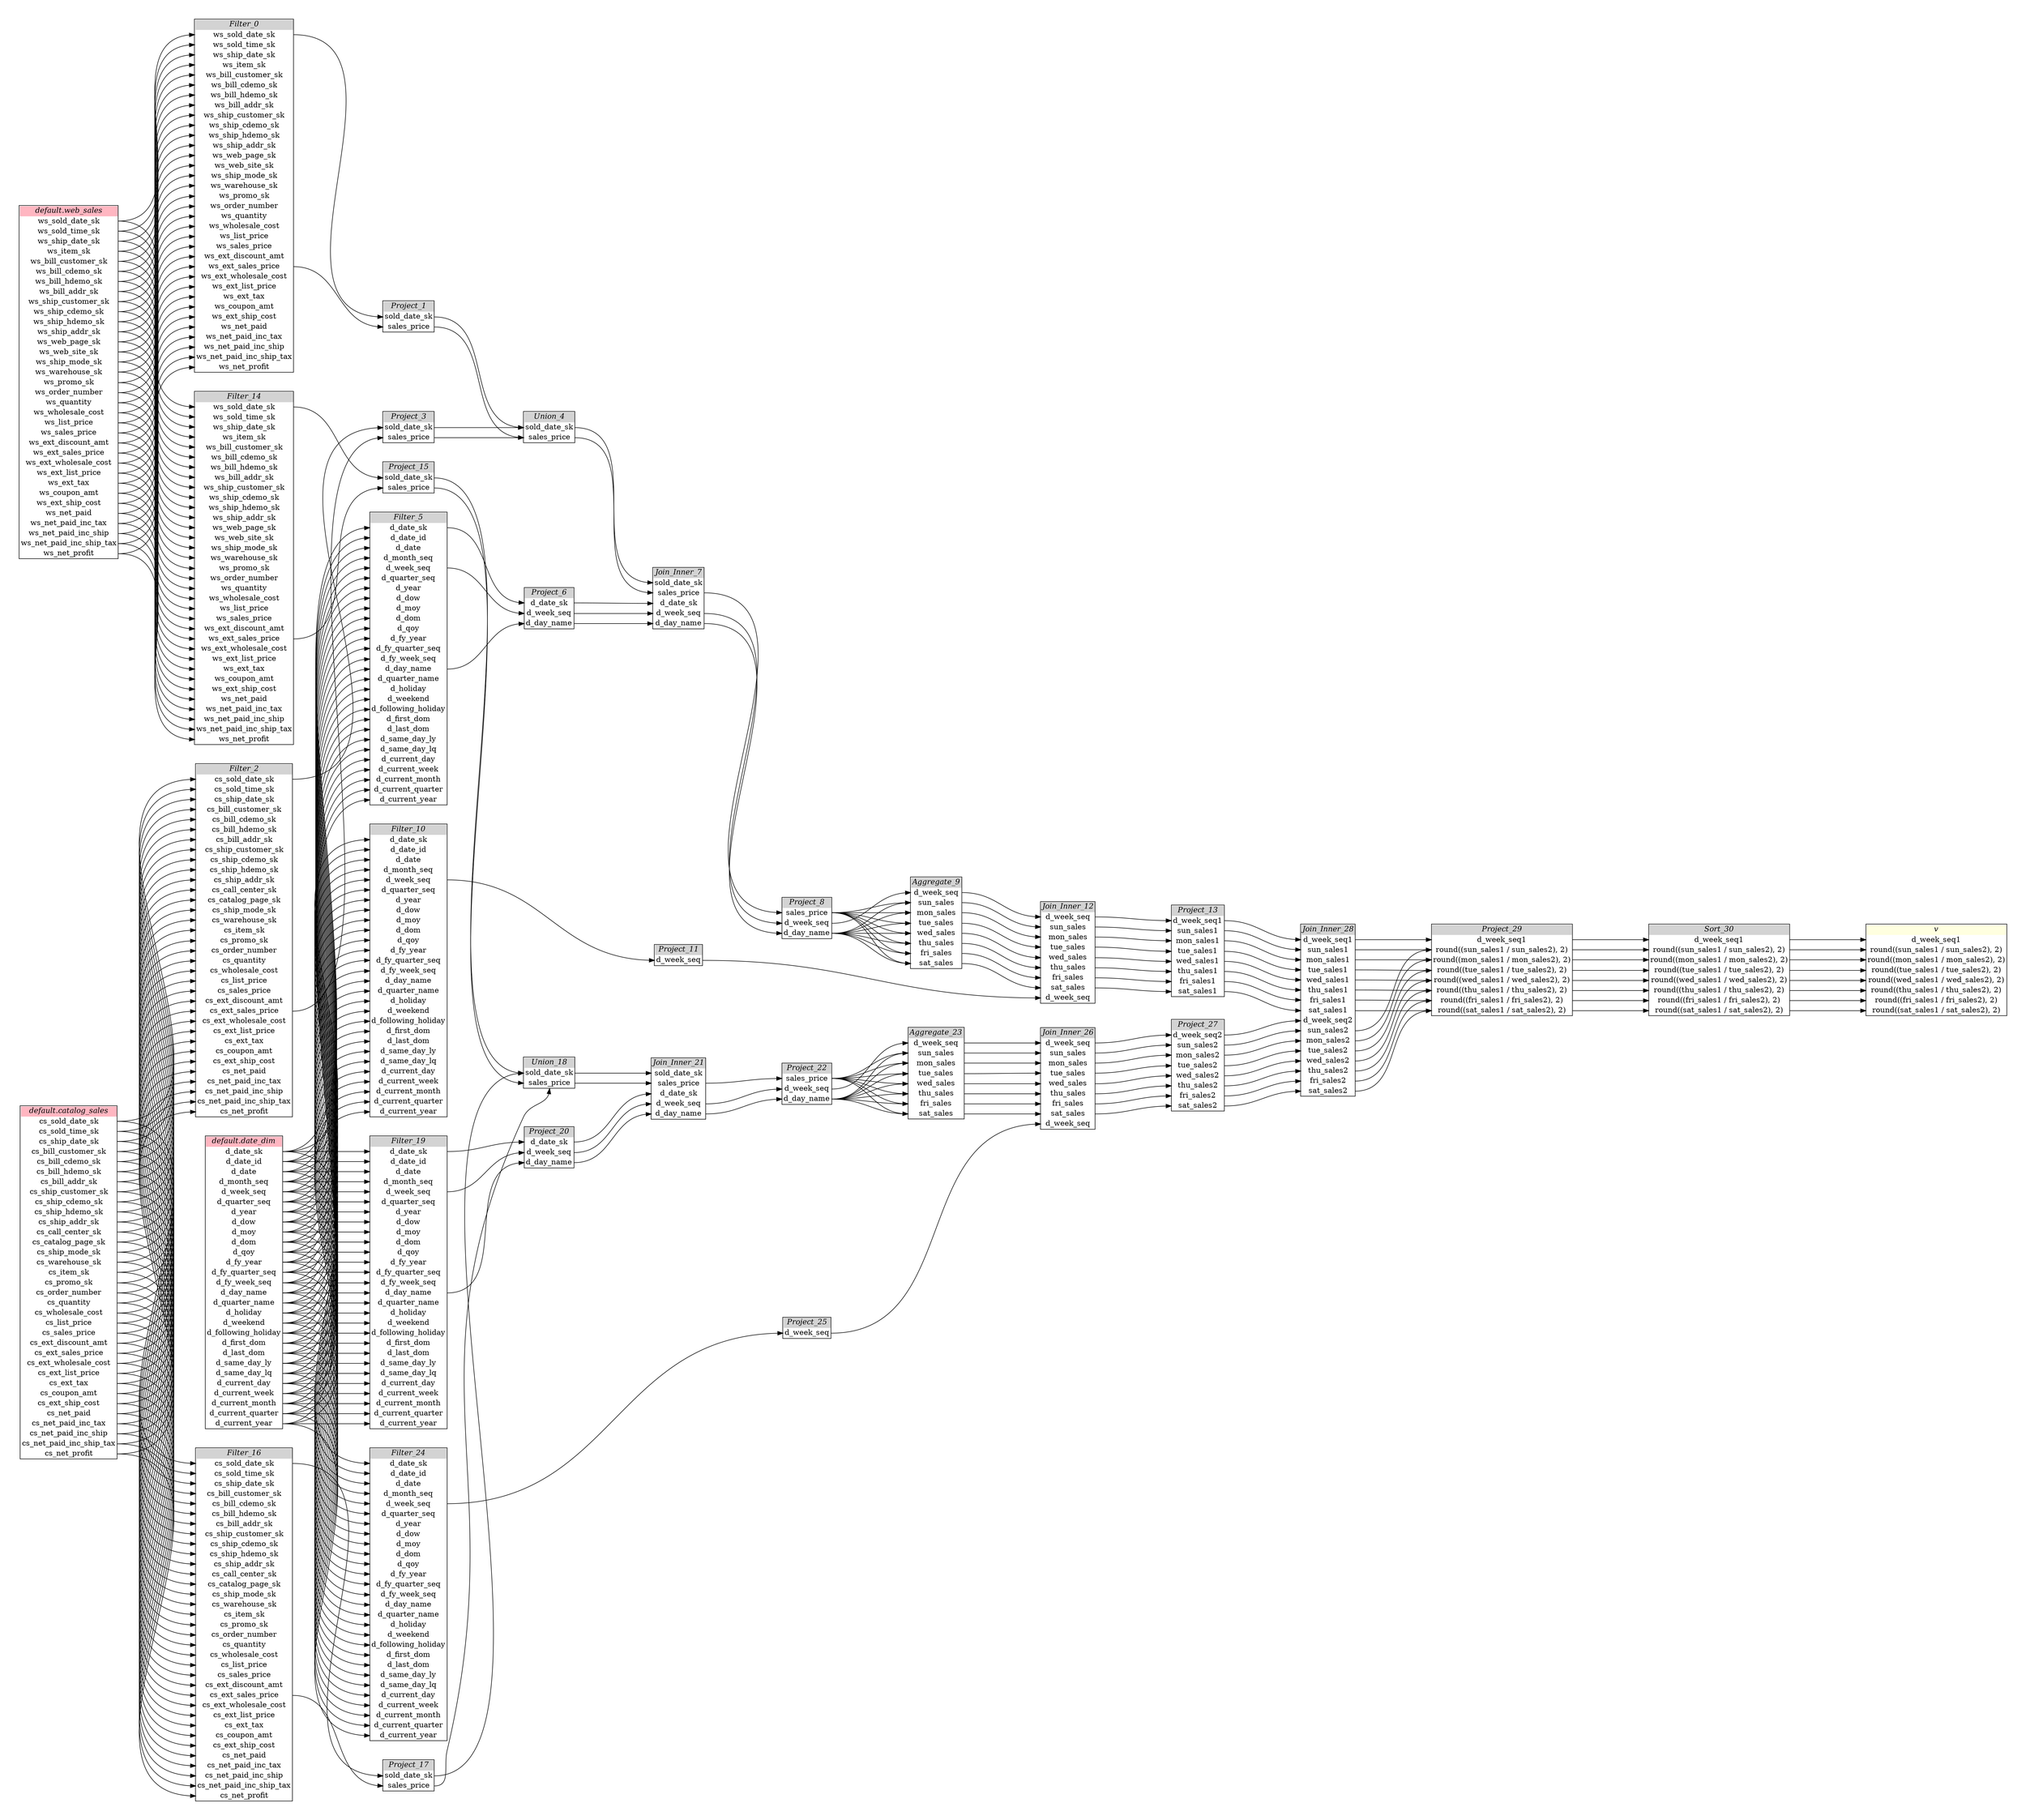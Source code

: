 // Automatically generated by TPCDSFlowTestSuite


digraph {
  graph [pad="0.5", nodesep="0.5", ranksep="2", fontname="Helvetica"];
  node [shape=plain]
  rankdir=LR;

  
"Aggregate_23" [label=<
<table border="1" cellborder="0" cellspacing="0">
  <tr><td bgcolor="lightgray" port="nodeName"><i>Aggregate_23</i></td></tr>
  <tr><td port="0">d_week_seq</td></tr>
<tr><td port="1">sun_sales</td></tr>
<tr><td port="2">mon_sales</td></tr>
<tr><td port="3">tue_sales</td></tr>
<tr><td port="4">wed_sales</td></tr>
<tr><td port="5">thu_sales</td></tr>
<tr><td port="6">fri_sales</td></tr>
<tr><td port="7">sat_sales</td></tr>
</table>>];
     

"Aggregate_9" [label=<
<table border="1" cellborder="0" cellspacing="0">
  <tr><td bgcolor="lightgray" port="nodeName"><i>Aggregate_9</i></td></tr>
  <tr><td port="0">d_week_seq</td></tr>
<tr><td port="1">sun_sales</td></tr>
<tr><td port="2">mon_sales</td></tr>
<tr><td port="3">tue_sales</td></tr>
<tr><td port="4">wed_sales</td></tr>
<tr><td port="5">thu_sales</td></tr>
<tr><td port="6">fri_sales</td></tr>
<tr><td port="7">sat_sales</td></tr>
</table>>];
     

"Filter_0" [label=<
<table border="1" cellborder="0" cellspacing="0">
  <tr><td bgcolor="lightgray" port="nodeName"><i>Filter_0</i></td></tr>
  <tr><td port="0">ws_sold_date_sk</td></tr>
<tr><td port="1">ws_sold_time_sk</td></tr>
<tr><td port="2">ws_ship_date_sk</td></tr>
<tr><td port="3">ws_item_sk</td></tr>
<tr><td port="4">ws_bill_customer_sk</td></tr>
<tr><td port="5">ws_bill_cdemo_sk</td></tr>
<tr><td port="6">ws_bill_hdemo_sk</td></tr>
<tr><td port="7">ws_bill_addr_sk</td></tr>
<tr><td port="8">ws_ship_customer_sk</td></tr>
<tr><td port="9">ws_ship_cdemo_sk</td></tr>
<tr><td port="10">ws_ship_hdemo_sk</td></tr>
<tr><td port="11">ws_ship_addr_sk</td></tr>
<tr><td port="12">ws_web_page_sk</td></tr>
<tr><td port="13">ws_web_site_sk</td></tr>
<tr><td port="14">ws_ship_mode_sk</td></tr>
<tr><td port="15">ws_warehouse_sk</td></tr>
<tr><td port="16">ws_promo_sk</td></tr>
<tr><td port="17">ws_order_number</td></tr>
<tr><td port="18">ws_quantity</td></tr>
<tr><td port="19">ws_wholesale_cost</td></tr>
<tr><td port="20">ws_list_price</td></tr>
<tr><td port="21">ws_sales_price</td></tr>
<tr><td port="22">ws_ext_discount_amt</td></tr>
<tr><td port="23">ws_ext_sales_price</td></tr>
<tr><td port="24">ws_ext_wholesale_cost</td></tr>
<tr><td port="25">ws_ext_list_price</td></tr>
<tr><td port="26">ws_ext_tax</td></tr>
<tr><td port="27">ws_coupon_amt</td></tr>
<tr><td port="28">ws_ext_ship_cost</td></tr>
<tr><td port="29">ws_net_paid</td></tr>
<tr><td port="30">ws_net_paid_inc_tax</td></tr>
<tr><td port="31">ws_net_paid_inc_ship</td></tr>
<tr><td port="32">ws_net_paid_inc_ship_tax</td></tr>
<tr><td port="33">ws_net_profit</td></tr>
</table>>];
     

"Filter_10" [label=<
<table border="1" cellborder="0" cellspacing="0">
  <tr><td bgcolor="lightgray" port="nodeName"><i>Filter_10</i></td></tr>
  <tr><td port="0">d_date_sk</td></tr>
<tr><td port="1">d_date_id</td></tr>
<tr><td port="2">d_date</td></tr>
<tr><td port="3">d_month_seq</td></tr>
<tr><td port="4">d_week_seq</td></tr>
<tr><td port="5">d_quarter_seq</td></tr>
<tr><td port="6">d_year</td></tr>
<tr><td port="7">d_dow</td></tr>
<tr><td port="8">d_moy</td></tr>
<tr><td port="9">d_dom</td></tr>
<tr><td port="10">d_qoy</td></tr>
<tr><td port="11">d_fy_year</td></tr>
<tr><td port="12">d_fy_quarter_seq</td></tr>
<tr><td port="13">d_fy_week_seq</td></tr>
<tr><td port="14">d_day_name</td></tr>
<tr><td port="15">d_quarter_name</td></tr>
<tr><td port="16">d_holiday</td></tr>
<tr><td port="17">d_weekend</td></tr>
<tr><td port="18">d_following_holiday</td></tr>
<tr><td port="19">d_first_dom</td></tr>
<tr><td port="20">d_last_dom</td></tr>
<tr><td port="21">d_same_day_ly</td></tr>
<tr><td port="22">d_same_day_lq</td></tr>
<tr><td port="23">d_current_day</td></tr>
<tr><td port="24">d_current_week</td></tr>
<tr><td port="25">d_current_month</td></tr>
<tr><td port="26">d_current_quarter</td></tr>
<tr><td port="27">d_current_year</td></tr>
</table>>];
     

"Filter_14" [label=<
<table border="1" cellborder="0" cellspacing="0">
  <tr><td bgcolor="lightgray" port="nodeName"><i>Filter_14</i></td></tr>
  <tr><td port="0">ws_sold_date_sk</td></tr>
<tr><td port="1">ws_sold_time_sk</td></tr>
<tr><td port="2">ws_ship_date_sk</td></tr>
<tr><td port="3">ws_item_sk</td></tr>
<tr><td port="4">ws_bill_customer_sk</td></tr>
<tr><td port="5">ws_bill_cdemo_sk</td></tr>
<tr><td port="6">ws_bill_hdemo_sk</td></tr>
<tr><td port="7">ws_bill_addr_sk</td></tr>
<tr><td port="8">ws_ship_customer_sk</td></tr>
<tr><td port="9">ws_ship_cdemo_sk</td></tr>
<tr><td port="10">ws_ship_hdemo_sk</td></tr>
<tr><td port="11">ws_ship_addr_sk</td></tr>
<tr><td port="12">ws_web_page_sk</td></tr>
<tr><td port="13">ws_web_site_sk</td></tr>
<tr><td port="14">ws_ship_mode_sk</td></tr>
<tr><td port="15">ws_warehouse_sk</td></tr>
<tr><td port="16">ws_promo_sk</td></tr>
<tr><td port="17">ws_order_number</td></tr>
<tr><td port="18">ws_quantity</td></tr>
<tr><td port="19">ws_wholesale_cost</td></tr>
<tr><td port="20">ws_list_price</td></tr>
<tr><td port="21">ws_sales_price</td></tr>
<tr><td port="22">ws_ext_discount_amt</td></tr>
<tr><td port="23">ws_ext_sales_price</td></tr>
<tr><td port="24">ws_ext_wholesale_cost</td></tr>
<tr><td port="25">ws_ext_list_price</td></tr>
<tr><td port="26">ws_ext_tax</td></tr>
<tr><td port="27">ws_coupon_amt</td></tr>
<tr><td port="28">ws_ext_ship_cost</td></tr>
<tr><td port="29">ws_net_paid</td></tr>
<tr><td port="30">ws_net_paid_inc_tax</td></tr>
<tr><td port="31">ws_net_paid_inc_ship</td></tr>
<tr><td port="32">ws_net_paid_inc_ship_tax</td></tr>
<tr><td port="33">ws_net_profit</td></tr>
</table>>];
     

"Filter_16" [label=<
<table border="1" cellborder="0" cellspacing="0">
  <tr><td bgcolor="lightgray" port="nodeName"><i>Filter_16</i></td></tr>
  <tr><td port="0">cs_sold_date_sk</td></tr>
<tr><td port="1">cs_sold_time_sk</td></tr>
<tr><td port="2">cs_ship_date_sk</td></tr>
<tr><td port="3">cs_bill_customer_sk</td></tr>
<tr><td port="4">cs_bill_cdemo_sk</td></tr>
<tr><td port="5">cs_bill_hdemo_sk</td></tr>
<tr><td port="6">cs_bill_addr_sk</td></tr>
<tr><td port="7">cs_ship_customer_sk</td></tr>
<tr><td port="8">cs_ship_cdemo_sk</td></tr>
<tr><td port="9">cs_ship_hdemo_sk</td></tr>
<tr><td port="10">cs_ship_addr_sk</td></tr>
<tr><td port="11">cs_call_center_sk</td></tr>
<tr><td port="12">cs_catalog_page_sk</td></tr>
<tr><td port="13">cs_ship_mode_sk</td></tr>
<tr><td port="14">cs_warehouse_sk</td></tr>
<tr><td port="15">cs_item_sk</td></tr>
<tr><td port="16">cs_promo_sk</td></tr>
<tr><td port="17">cs_order_number</td></tr>
<tr><td port="18">cs_quantity</td></tr>
<tr><td port="19">cs_wholesale_cost</td></tr>
<tr><td port="20">cs_list_price</td></tr>
<tr><td port="21">cs_sales_price</td></tr>
<tr><td port="22">cs_ext_discount_amt</td></tr>
<tr><td port="23">cs_ext_sales_price</td></tr>
<tr><td port="24">cs_ext_wholesale_cost</td></tr>
<tr><td port="25">cs_ext_list_price</td></tr>
<tr><td port="26">cs_ext_tax</td></tr>
<tr><td port="27">cs_coupon_amt</td></tr>
<tr><td port="28">cs_ext_ship_cost</td></tr>
<tr><td port="29">cs_net_paid</td></tr>
<tr><td port="30">cs_net_paid_inc_tax</td></tr>
<tr><td port="31">cs_net_paid_inc_ship</td></tr>
<tr><td port="32">cs_net_paid_inc_ship_tax</td></tr>
<tr><td port="33">cs_net_profit</td></tr>
</table>>];
     

"Filter_19" [label=<
<table border="1" cellborder="0" cellspacing="0">
  <tr><td bgcolor="lightgray" port="nodeName"><i>Filter_19</i></td></tr>
  <tr><td port="0">d_date_sk</td></tr>
<tr><td port="1">d_date_id</td></tr>
<tr><td port="2">d_date</td></tr>
<tr><td port="3">d_month_seq</td></tr>
<tr><td port="4">d_week_seq</td></tr>
<tr><td port="5">d_quarter_seq</td></tr>
<tr><td port="6">d_year</td></tr>
<tr><td port="7">d_dow</td></tr>
<tr><td port="8">d_moy</td></tr>
<tr><td port="9">d_dom</td></tr>
<tr><td port="10">d_qoy</td></tr>
<tr><td port="11">d_fy_year</td></tr>
<tr><td port="12">d_fy_quarter_seq</td></tr>
<tr><td port="13">d_fy_week_seq</td></tr>
<tr><td port="14">d_day_name</td></tr>
<tr><td port="15">d_quarter_name</td></tr>
<tr><td port="16">d_holiday</td></tr>
<tr><td port="17">d_weekend</td></tr>
<tr><td port="18">d_following_holiday</td></tr>
<tr><td port="19">d_first_dom</td></tr>
<tr><td port="20">d_last_dom</td></tr>
<tr><td port="21">d_same_day_ly</td></tr>
<tr><td port="22">d_same_day_lq</td></tr>
<tr><td port="23">d_current_day</td></tr>
<tr><td port="24">d_current_week</td></tr>
<tr><td port="25">d_current_month</td></tr>
<tr><td port="26">d_current_quarter</td></tr>
<tr><td port="27">d_current_year</td></tr>
</table>>];
     

"Filter_2" [label=<
<table border="1" cellborder="0" cellspacing="0">
  <tr><td bgcolor="lightgray" port="nodeName"><i>Filter_2</i></td></tr>
  <tr><td port="0">cs_sold_date_sk</td></tr>
<tr><td port="1">cs_sold_time_sk</td></tr>
<tr><td port="2">cs_ship_date_sk</td></tr>
<tr><td port="3">cs_bill_customer_sk</td></tr>
<tr><td port="4">cs_bill_cdemo_sk</td></tr>
<tr><td port="5">cs_bill_hdemo_sk</td></tr>
<tr><td port="6">cs_bill_addr_sk</td></tr>
<tr><td port="7">cs_ship_customer_sk</td></tr>
<tr><td port="8">cs_ship_cdemo_sk</td></tr>
<tr><td port="9">cs_ship_hdemo_sk</td></tr>
<tr><td port="10">cs_ship_addr_sk</td></tr>
<tr><td port="11">cs_call_center_sk</td></tr>
<tr><td port="12">cs_catalog_page_sk</td></tr>
<tr><td port="13">cs_ship_mode_sk</td></tr>
<tr><td port="14">cs_warehouse_sk</td></tr>
<tr><td port="15">cs_item_sk</td></tr>
<tr><td port="16">cs_promo_sk</td></tr>
<tr><td port="17">cs_order_number</td></tr>
<tr><td port="18">cs_quantity</td></tr>
<tr><td port="19">cs_wholesale_cost</td></tr>
<tr><td port="20">cs_list_price</td></tr>
<tr><td port="21">cs_sales_price</td></tr>
<tr><td port="22">cs_ext_discount_amt</td></tr>
<tr><td port="23">cs_ext_sales_price</td></tr>
<tr><td port="24">cs_ext_wholesale_cost</td></tr>
<tr><td port="25">cs_ext_list_price</td></tr>
<tr><td port="26">cs_ext_tax</td></tr>
<tr><td port="27">cs_coupon_amt</td></tr>
<tr><td port="28">cs_ext_ship_cost</td></tr>
<tr><td port="29">cs_net_paid</td></tr>
<tr><td port="30">cs_net_paid_inc_tax</td></tr>
<tr><td port="31">cs_net_paid_inc_ship</td></tr>
<tr><td port="32">cs_net_paid_inc_ship_tax</td></tr>
<tr><td port="33">cs_net_profit</td></tr>
</table>>];
     

"Filter_24" [label=<
<table border="1" cellborder="0" cellspacing="0">
  <tr><td bgcolor="lightgray" port="nodeName"><i>Filter_24</i></td></tr>
  <tr><td port="0">d_date_sk</td></tr>
<tr><td port="1">d_date_id</td></tr>
<tr><td port="2">d_date</td></tr>
<tr><td port="3">d_month_seq</td></tr>
<tr><td port="4">d_week_seq</td></tr>
<tr><td port="5">d_quarter_seq</td></tr>
<tr><td port="6">d_year</td></tr>
<tr><td port="7">d_dow</td></tr>
<tr><td port="8">d_moy</td></tr>
<tr><td port="9">d_dom</td></tr>
<tr><td port="10">d_qoy</td></tr>
<tr><td port="11">d_fy_year</td></tr>
<tr><td port="12">d_fy_quarter_seq</td></tr>
<tr><td port="13">d_fy_week_seq</td></tr>
<tr><td port="14">d_day_name</td></tr>
<tr><td port="15">d_quarter_name</td></tr>
<tr><td port="16">d_holiday</td></tr>
<tr><td port="17">d_weekend</td></tr>
<tr><td port="18">d_following_holiday</td></tr>
<tr><td port="19">d_first_dom</td></tr>
<tr><td port="20">d_last_dom</td></tr>
<tr><td port="21">d_same_day_ly</td></tr>
<tr><td port="22">d_same_day_lq</td></tr>
<tr><td port="23">d_current_day</td></tr>
<tr><td port="24">d_current_week</td></tr>
<tr><td port="25">d_current_month</td></tr>
<tr><td port="26">d_current_quarter</td></tr>
<tr><td port="27">d_current_year</td></tr>
</table>>];
     

"Filter_5" [label=<
<table border="1" cellborder="0" cellspacing="0">
  <tr><td bgcolor="lightgray" port="nodeName"><i>Filter_5</i></td></tr>
  <tr><td port="0">d_date_sk</td></tr>
<tr><td port="1">d_date_id</td></tr>
<tr><td port="2">d_date</td></tr>
<tr><td port="3">d_month_seq</td></tr>
<tr><td port="4">d_week_seq</td></tr>
<tr><td port="5">d_quarter_seq</td></tr>
<tr><td port="6">d_year</td></tr>
<tr><td port="7">d_dow</td></tr>
<tr><td port="8">d_moy</td></tr>
<tr><td port="9">d_dom</td></tr>
<tr><td port="10">d_qoy</td></tr>
<tr><td port="11">d_fy_year</td></tr>
<tr><td port="12">d_fy_quarter_seq</td></tr>
<tr><td port="13">d_fy_week_seq</td></tr>
<tr><td port="14">d_day_name</td></tr>
<tr><td port="15">d_quarter_name</td></tr>
<tr><td port="16">d_holiday</td></tr>
<tr><td port="17">d_weekend</td></tr>
<tr><td port="18">d_following_holiday</td></tr>
<tr><td port="19">d_first_dom</td></tr>
<tr><td port="20">d_last_dom</td></tr>
<tr><td port="21">d_same_day_ly</td></tr>
<tr><td port="22">d_same_day_lq</td></tr>
<tr><td port="23">d_current_day</td></tr>
<tr><td port="24">d_current_week</td></tr>
<tr><td port="25">d_current_month</td></tr>
<tr><td port="26">d_current_quarter</td></tr>
<tr><td port="27">d_current_year</td></tr>
</table>>];
     

"Join_Inner_12" [label=<
<table border="1" cellborder="0" cellspacing="0">
  <tr><td bgcolor="lightgray" port="nodeName"><i>Join_Inner_12</i></td></tr>
  <tr><td port="0">d_week_seq</td></tr>
<tr><td port="1">sun_sales</td></tr>
<tr><td port="2">mon_sales</td></tr>
<tr><td port="3">tue_sales</td></tr>
<tr><td port="4">wed_sales</td></tr>
<tr><td port="5">thu_sales</td></tr>
<tr><td port="6">fri_sales</td></tr>
<tr><td port="7">sat_sales</td></tr>
<tr><td port="8">d_week_seq</td></tr>
</table>>];
     

"Join_Inner_21" [label=<
<table border="1" cellborder="0" cellspacing="0">
  <tr><td bgcolor="lightgray" port="nodeName"><i>Join_Inner_21</i></td></tr>
  <tr><td port="0">sold_date_sk</td></tr>
<tr><td port="1">sales_price</td></tr>
<tr><td port="2">d_date_sk</td></tr>
<tr><td port="3">d_week_seq</td></tr>
<tr><td port="4">d_day_name</td></tr>
</table>>];
     

"Join_Inner_26" [label=<
<table border="1" cellborder="0" cellspacing="0">
  <tr><td bgcolor="lightgray" port="nodeName"><i>Join_Inner_26</i></td></tr>
  <tr><td port="0">d_week_seq</td></tr>
<tr><td port="1">sun_sales</td></tr>
<tr><td port="2">mon_sales</td></tr>
<tr><td port="3">tue_sales</td></tr>
<tr><td port="4">wed_sales</td></tr>
<tr><td port="5">thu_sales</td></tr>
<tr><td port="6">fri_sales</td></tr>
<tr><td port="7">sat_sales</td></tr>
<tr><td port="8">d_week_seq</td></tr>
</table>>];
     

"Join_Inner_28" [label=<
<table border="1" cellborder="0" cellspacing="0">
  <tr><td bgcolor="lightgray" port="nodeName"><i>Join_Inner_28</i></td></tr>
  <tr><td port="0">d_week_seq1</td></tr>
<tr><td port="1">sun_sales1</td></tr>
<tr><td port="2">mon_sales1</td></tr>
<tr><td port="3">tue_sales1</td></tr>
<tr><td port="4">wed_sales1</td></tr>
<tr><td port="5">thu_sales1</td></tr>
<tr><td port="6">fri_sales1</td></tr>
<tr><td port="7">sat_sales1</td></tr>
<tr><td port="8">d_week_seq2</td></tr>
<tr><td port="9">sun_sales2</td></tr>
<tr><td port="10">mon_sales2</td></tr>
<tr><td port="11">tue_sales2</td></tr>
<tr><td port="12">wed_sales2</td></tr>
<tr><td port="13">thu_sales2</td></tr>
<tr><td port="14">fri_sales2</td></tr>
<tr><td port="15">sat_sales2</td></tr>
</table>>];
     

"Join_Inner_7" [label=<
<table border="1" cellborder="0" cellspacing="0">
  <tr><td bgcolor="lightgray" port="nodeName"><i>Join_Inner_7</i></td></tr>
  <tr><td port="0">sold_date_sk</td></tr>
<tr><td port="1">sales_price</td></tr>
<tr><td port="2">d_date_sk</td></tr>
<tr><td port="3">d_week_seq</td></tr>
<tr><td port="4">d_day_name</td></tr>
</table>>];
     

"Project_1" [label=<
<table border="1" cellborder="0" cellspacing="0">
  <tr><td bgcolor="lightgray" port="nodeName"><i>Project_1</i></td></tr>
  <tr><td port="0">sold_date_sk</td></tr>
<tr><td port="1">sales_price</td></tr>
</table>>];
     

"Project_11" [label=<
<table border="1" cellborder="0" cellspacing="0">
  <tr><td bgcolor="lightgray" port="nodeName"><i>Project_11</i></td></tr>
  <tr><td port="0">d_week_seq</td></tr>
</table>>];
     

"Project_13" [label=<
<table border="1" cellborder="0" cellspacing="0">
  <tr><td bgcolor="lightgray" port="nodeName"><i>Project_13</i></td></tr>
  <tr><td port="0">d_week_seq1</td></tr>
<tr><td port="1">sun_sales1</td></tr>
<tr><td port="2">mon_sales1</td></tr>
<tr><td port="3">tue_sales1</td></tr>
<tr><td port="4">wed_sales1</td></tr>
<tr><td port="5">thu_sales1</td></tr>
<tr><td port="6">fri_sales1</td></tr>
<tr><td port="7">sat_sales1</td></tr>
</table>>];
     

"Project_15" [label=<
<table border="1" cellborder="0" cellspacing="0">
  <tr><td bgcolor="lightgray" port="nodeName"><i>Project_15</i></td></tr>
  <tr><td port="0">sold_date_sk</td></tr>
<tr><td port="1">sales_price</td></tr>
</table>>];
     

"Project_17" [label=<
<table border="1" cellborder="0" cellspacing="0">
  <tr><td bgcolor="lightgray" port="nodeName"><i>Project_17</i></td></tr>
  <tr><td port="0">sold_date_sk</td></tr>
<tr><td port="1">sales_price</td></tr>
</table>>];
     

"Project_20" [label=<
<table border="1" cellborder="0" cellspacing="0">
  <tr><td bgcolor="lightgray" port="nodeName"><i>Project_20</i></td></tr>
  <tr><td port="0">d_date_sk</td></tr>
<tr><td port="1">d_week_seq</td></tr>
<tr><td port="2">d_day_name</td></tr>
</table>>];
     

"Project_22" [label=<
<table border="1" cellborder="0" cellspacing="0">
  <tr><td bgcolor="lightgray" port="nodeName"><i>Project_22</i></td></tr>
  <tr><td port="0">sales_price</td></tr>
<tr><td port="1">d_week_seq</td></tr>
<tr><td port="2">d_day_name</td></tr>
</table>>];
     

"Project_25" [label=<
<table border="1" cellborder="0" cellspacing="0">
  <tr><td bgcolor="lightgray" port="nodeName"><i>Project_25</i></td></tr>
  <tr><td port="0">d_week_seq</td></tr>
</table>>];
     

"Project_27" [label=<
<table border="1" cellborder="0" cellspacing="0">
  <tr><td bgcolor="lightgray" port="nodeName"><i>Project_27</i></td></tr>
  <tr><td port="0">d_week_seq2</td></tr>
<tr><td port="1">sun_sales2</td></tr>
<tr><td port="2">mon_sales2</td></tr>
<tr><td port="3">tue_sales2</td></tr>
<tr><td port="4">wed_sales2</td></tr>
<tr><td port="5">thu_sales2</td></tr>
<tr><td port="6">fri_sales2</td></tr>
<tr><td port="7">sat_sales2</td></tr>
</table>>];
     

"Project_29" [label=<
<table border="1" cellborder="0" cellspacing="0">
  <tr><td bgcolor="lightgray" port="nodeName"><i>Project_29</i></td></tr>
  <tr><td port="0">d_week_seq1</td></tr>
<tr><td port="1">round((sun_sales1 / sun_sales2), 2)</td></tr>
<tr><td port="2">round((mon_sales1 / mon_sales2), 2)</td></tr>
<tr><td port="3">round((tue_sales1 / tue_sales2), 2)</td></tr>
<tr><td port="4">round((wed_sales1 / wed_sales2), 2)</td></tr>
<tr><td port="5">round((thu_sales1 / thu_sales2), 2)</td></tr>
<tr><td port="6">round((fri_sales1 / fri_sales2), 2)</td></tr>
<tr><td port="7">round((sat_sales1 / sat_sales2), 2)</td></tr>
</table>>];
     

"Project_3" [label=<
<table border="1" cellborder="0" cellspacing="0">
  <tr><td bgcolor="lightgray" port="nodeName"><i>Project_3</i></td></tr>
  <tr><td port="0">sold_date_sk</td></tr>
<tr><td port="1">sales_price</td></tr>
</table>>];
     

"Project_6" [label=<
<table border="1" cellborder="0" cellspacing="0">
  <tr><td bgcolor="lightgray" port="nodeName"><i>Project_6</i></td></tr>
  <tr><td port="0">d_date_sk</td></tr>
<tr><td port="1">d_week_seq</td></tr>
<tr><td port="2">d_day_name</td></tr>
</table>>];
     

"Project_8" [label=<
<table border="1" cellborder="0" cellspacing="0">
  <tr><td bgcolor="lightgray" port="nodeName"><i>Project_8</i></td></tr>
  <tr><td port="0">sales_price</td></tr>
<tr><td port="1">d_week_seq</td></tr>
<tr><td port="2">d_day_name</td></tr>
</table>>];
     

"Sort_30" [label=<
<table border="1" cellborder="0" cellspacing="0">
  <tr><td bgcolor="lightgray" port="nodeName"><i>Sort_30</i></td></tr>
  <tr><td port="0">d_week_seq1</td></tr>
<tr><td port="1">round((sun_sales1 / sun_sales2), 2)</td></tr>
<tr><td port="2">round((mon_sales1 / mon_sales2), 2)</td></tr>
<tr><td port="3">round((tue_sales1 / tue_sales2), 2)</td></tr>
<tr><td port="4">round((wed_sales1 / wed_sales2), 2)</td></tr>
<tr><td port="5">round((thu_sales1 / thu_sales2), 2)</td></tr>
<tr><td port="6">round((fri_sales1 / fri_sales2), 2)</td></tr>
<tr><td port="7">round((sat_sales1 / sat_sales2), 2)</td></tr>
</table>>];
     

"Union_18" [label=<
<table border="1" cellborder="0" cellspacing="0">
  <tr><td bgcolor="lightgray" port="nodeName"><i>Union_18</i></td></tr>
  <tr><td port="0">sold_date_sk</td></tr>
<tr><td port="1">sales_price</td></tr>
</table>>];
     

"Union_4" [label=<
<table border="1" cellborder="0" cellspacing="0">
  <tr><td bgcolor="lightgray" port="nodeName"><i>Union_4</i></td></tr>
  <tr><td port="0">sold_date_sk</td></tr>
<tr><td port="1">sales_price</td></tr>
</table>>];
     

"default.catalog_sales" [label=<
<table border="1" cellborder="0" cellspacing="0">
  <tr><td bgcolor="lightpink" port="nodeName"><i>default.catalog_sales</i></td></tr>
  <tr><td port="0">cs_sold_date_sk</td></tr>
<tr><td port="1">cs_sold_time_sk</td></tr>
<tr><td port="2">cs_ship_date_sk</td></tr>
<tr><td port="3">cs_bill_customer_sk</td></tr>
<tr><td port="4">cs_bill_cdemo_sk</td></tr>
<tr><td port="5">cs_bill_hdemo_sk</td></tr>
<tr><td port="6">cs_bill_addr_sk</td></tr>
<tr><td port="7">cs_ship_customer_sk</td></tr>
<tr><td port="8">cs_ship_cdemo_sk</td></tr>
<tr><td port="9">cs_ship_hdemo_sk</td></tr>
<tr><td port="10">cs_ship_addr_sk</td></tr>
<tr><td port="11">cs_call_center_sk</td></tr>
<tr><td port="12">cs_catalog_page_sk</td></tr>
<tr><td port="13">cs_ship_mode_sk</td></tr>
<tr><td port="14">cs_warehouse_sk</td></tr>
<tr><td port="15">cs_item_sk</td></tr>
<tr><td port="16">cs_promo_sk</td></tr>
<tr><td port="17">cs_order_number</td></tr>
<tr><td port="18">cs_quantity</td></tr>
<tr><td port="19">cs_wholesale_cost</td></tr>
<tr><td port="20">cs_list_price</td></tr>
<tr><td port="21">cs_sales_price</td></tr>
<tr><td port="22">cs_ext_discount_amt</td></tr>
<tr><td port="23">cs_ext_sales_price</td></tr>
<tr><td port="24">cs_ext_wholesale_cost</td></tr>
<tr><td port="25">cs_ext_list_price</td></tr>
<tr><td port="26">cs_ext_tax</td></tr>
<tr><td port="27">cs_coupon_amt</td></tr>
<tr><td port="28">cs_ext_ship_cost</td></tr>
<tr><td port="29">cs_net_paid</td></tr>
<tr><td port="30">cs_net_paid_inc_tax</td></tr>
<tr><td port="31">cs_net_paid_inc_ship</td></tr>
<tr><td port="32">cs_net_paid_inc_ship_tax</td></tr>
<tr><td port="33">cs_net_profit</td></tr>
</table>>];
     

"default.date_dim" [label=<
<table border="1" cellborder="0" cellspacing="0">
  <tr><td bgcolor="lightpink" port="nodeName"><i>default.date_dim</i></td></tr>
  <tr><td port="0">d_date_sk</td></tr>
<tr><td port="1">d_date_id</td></tr>
<tr><td port="2">d_date</td></tr>
<tr><td port="3">d_month_seq</td></tr>
<tr><td port="4">d_week_seq</td></tr>
<tr><td port="5">d_quarter_seq</td></tr>
<tr><td port="6">d_year</td></tr>
<tr><td port="7">d_dow</td></tr>
<tr><td port="8">d_moy</td></tr>
<tr><td port="9">d_dom</td></tr>
<tr><td port="10">d_qoy</td></tr>
<tr><td port="11">d_fy_year</td></tr>
<tr><td port="12">d_fy_quarter_seq</td></tr>
<tr><td port="13">d_fy_week_seq</td></tr>
<tr><td port="14">d_day_name</td></tr>
<tr><td port="15">d_quarter_name</td></tr>
<tr><td port="16">d_holiday</td></tr>
<tr><td port="17">d_weekend</td></tr>
<tr><td port="18">d_following_holiday</td></tr>
<tr><td port="19">d_first_dom</td></tr>
<tr><td port="20">d_last_dom</td></tr>
<tr><td port="21">d_same_day_ly</td></tr>
<tr><td port="22">d_same_day_lq</td></tr>
<tr><td port="23">d_current_day</td></tr>
<tr><td port="24">d_current_week</td></tr>
<tr><td port="25">d_current_month</td></tr>
<tr><td port="26">d_current_quarter</td></tr>
<tr><td port="27">d_current_year</td></tr>
</table>>];
     

"default.web_sales" [label=<
<table border="1" cellborder="0" cellspacing="0">
  <tr><td bgcolor="lightpink" port="nodeName"><i>default.web_sales</i></td></tr>
  <tr><td port="0">ws_sold_date_sk</td></tr>
<tr><td port="1">ws_sold_time_sk</td></tr>
<tr><td port="2">ws_ship_date_sk</td></tr>
<tr><td port="3">ws_item_sk</td></tr>
<tr><td port="4">ws_bill_customer_sk</td></tr>
<tr><td port="5">ws_bill_cdemo_sk</td></tr>
<tr><td port="6">ws_bill_hdemo_sk</td></tr>
<tr><td port="7">ws_bill_addr_sk</td></tr>
<tr><td port="8">ws_ship_customer_sk</td></tr>
<tr><td port="9">ws_ship_cdemo_sk</td></tr>
<tr><td port="10">ws_ship_hdemo_sk</td></tr>
<tr><td port="11">ws_ship_addr_sk</td></tr>
<tr><td port="12">ws_web_page_sk</td></tr>
<tr><td port="13">ws_web_site_sk</td></tr>
<tr><td port="14">ws_ship_mode_sk</td></tr>
<tr><td port="15">ws_warehouse_sk</td></tr>
<tr><td port="16">ws_promo_sk</td></tr>
<tr><td port="17">ws_order_number</td></tr>
<tr><td port="18">ws_quantity</td></tr>
<tr><td port="19">ws_wholesale_cost</td></tr>
<tr><td port="20">ws_list_price</td></tr>
<tr><td port="21">ws_sales_price</td></tr>
<tr><td port="22">ws_ext_discount_amt</td></tr>
<tr><td port="23">ws_ext_sales_price</td></tr>
<tr><td port="24">ws_ext_wholesale_cost</td></tr>
<tr><td port="25">ws_ext_list_price</td></tr>
<tr><td port="26">ws_ext_tax</td></tr>
<tr><td port="27">ws_coupon_amt</td></tr>
<tr><td port="28">ws_ext_ship_cost</td></tr>
<tr><td port="29">ws_net_paid</td></tr>
<tr><td port="30">ws_net_paid_inc_tax</td></tr>
<tr><td port="31">ws_net_paid_inc_ship</td></tr>
<tr><td port="32">ws_net_paid_inc_ship_tax</td></tr>
<tr><td port="33">ws_net_profit</td></tr>
</table>>];
     

"v" [label=<
<table border="1" cellborder="0" cellspacing="0">
  <tr><td bgcolor="lightyellow" port="nodeName"><i>v</i></td></tr>
  <tr><td port="0">d_week_seq1</td></tr>
<tr><td port="1">round((sun_sales1 / sun_sales2), 2)</td></tr>
<tr><td port="2">round((mon_sales1 / mon_sales2), 2)</td></tr>
<tr><td port="3">round((tue_sales1 / tue_sales2), 2)</td></tr>
<tr><td port="4">round((wed_sales1 / wed_sales2), 2)</td></tr>
<tr><td port="5">round((thu_sales1 / thu_sales2), 2)</td></tr>
<tr><td port="6">round((fri_sales1 / fri_sales2), 2)</td></tr>
<tr><td port="7">round((sat_sales1 / sat_sales2), 2)</td></tr>
</table>>];
     
  "Aggregate_23":0 -> "Join_Inner_26":0;
"Aggregate_23":1 -> "Join_Inner_26":1;
"Aggregate_23":2 -> "Join_Inner_26":2;
"Aggregate_23":3 -> "Join_Inner_26":3;
"Aggregate_23":4 -> "Join_Inner_26":4;
"Aggregate_23":5 -> "Join_Inner_26":5;
"Aggregate_23":6 -> "Join_Inner_26":6;
"Aggregate_23":7 -> "Join_Inner_26":7;
"Aggregate_9":0 -> "Join_Inner_12":0;
"Aggregate_9":1 -> "Join_Inner_12":1;
"Aggregate_9":2 -> "Join_Inner_12":2;
"Aggregate_9":3 -> "Join_Inner_12":3;
"Aggregate_9":4 -> "Join_Inner_12":4;
"Aggregate_9":5 -> "Join_Inner_12":5;
"Aggregate_9":6 -> "Join_Inner_12":6;
"Aggregate_9":7 -> "Join_Inner_12":7;
"Filter_0":0 -> "Project_1":0;
"Filter_0":23 -> "Project_1":1;
"Filter_10":4 -> "Project_11":0;
"Filter_14":0 -> "Project_15":0;
"Filter_14":23 -> "Project_15":1;
"Filter_16":0 -> "Project_17":0;
"Filter_16":23 -> "Project_17":1;
"Filter_19":0 -> "Project_20":0;
"Filter_19":14 -> "Project_20":2;
"Filter_19":4 -> "Project_20":1;
"Filter_2":0 -> "Project_3":0;
"Filter_2":23 -> "Project_3":1;
"Filter_24":4 -> "Project_25":0;
"Filter_5":0 -> "Project_6":0;
"Filter_5":14 -> "Project_6":2;
"Filter_5":4 -> "Project_6":1;
"Join_Inner_12":0 -> "Project_13":0;
"Join_Inner_12":1 -> "Project_13":1;
"Join_Inner_12":2 -> "Project_13":2;
"Join_Inner_12":3 -> "Project_13":3;
"Join_Inner_12":4 -> "Project_13":4;
"Join_Inner_12":5 -> "Project_13":5;
"Join_Inner_12":6 -> "Project_13":6;
"Join_Inner_12":7 -> "Project_13":7;
"Join_Inner_21":1 -> "Project_22":0;
"Join_Inner_21":3 -> "Project_22":1;
"Join_Inner_21":4 -> "Project_22":2;
"Join_Inner_26":0 -> "Project_27":0;
"Join_Inner_26":1 -> "Project_27":1;
"Join_Inner_26":2 -> "Project_27":2;
"Join_Inner_26":3 -> "Project_27":3;
"Join_Inner_26":4 -> "Project_27":4;
"Join_Inner_26":5 -> "Project_27":5;
"Join_Inner_26":6 -> "Project_27":6;
"Join_Inner_26":7 -> "Project_27":7;
"Join_Inner_28":0 -> "Project_29":0;
"Join_Inner_28":1 -> "Project_29":1;
"Join_Inner_28":10 -> "Project_29":2;
"Join_Inner_28":11 -> "Project_29":3;
"Join_Inner_28":12 -> "Project_29":4;
"Join_Inner_28":13 -> "Project_29":5;
"Join_Inner_28":14 -> "Project_29":6;
"Join_Inner_28":15 -> "Project_29":7;
"Join_Inner_28":2 -> "Project_29":2;
"Join_Inner_28":3 -> "Project_29":3;
"Join_Inner_28":4 -> "Project_29":4;
"Join_Inner_28":5 -> "Project_29":5;
"Join_Inner_28":6 -> "Project_29":6;
"Join_Inner_28":7 -> "Project_29":7;
"Join_Inner_28":9 -> "Project_29":1;
"Join_Inner_7":1 -> "Project_8":0;
"Join_Inner_7":3 -> "Project_8":1;
"Join_Inner_7":4 -> "Project_8":2;
"Project_1":0 -> "Union_4":0
"Project_1":1 -> "Union_4":1
"Project_11":0 -> "Join_Inner_12":8;
"Project_13":0 -> "Join_Inner_28":0;
"Project_13":1 -> "Join_Inner_28":1;
"Project_13":2 -> "Join_Inner_28":2;
"Project_13":3 -> "Join_Inner_28":3;
"Project_13":4 -> "Join_Inner_28":4;
"Project_13":5 -> "Join_Inner_28":5;
"Project_13":6 -> "Join_Inner_28":6;
"Project_13":7 -> "Join_Inner_28":7;
"Project_15":0 -> "Union_18":0
"Project_15":1 -> "Union_18":1
"Project_17":0 -> "Union_18":0
"Project_17":1 -> "Union_18":1
"Project_20":0 -> "Join_Inner_21":2;
"Project_20":1 -> "Join_Inner_21":3;
"Project_20":2 -> "Join_Inner_21":4;
"Project_22":0 -> "Aggregate_23":1;
"Project_22":0 -> "Aggregate_23":2;
"Project_22":0 -> "Aggregate_23":3;
"Project_22":0 -> "Aggregate_23":4;
"Project_22":0 -> "Aggregate_23":5;
"Project_22":0 -> "Aggregate_23":6;
"Project_22":0 -> "Aggregate_23":7;
"Project_22":1 -> "Aggregate_23":0;
"Project_22":2 -> "Aggregate_23":1;
"Project_22":2 -> "Aggregate_23":2;
"Project_22":2 -> "Aggregate_23":3;
"Project_22":2 -> "Aggregate_23":4;
"Project_22":2 -> "Aggregate_23":5;
"Project_22":2 -> "Aggregate_23":6;
"Project_22":2 -> "Aggregate_23":7;
"Project_25":0 -> "Join_Inner_26":8;
"Project_27":0 -> "Join_Inner_28":8;
"Project_27":1 -> "Join_Inner_28":9;
"Project_27":2 -> "Join_Inner_28":10;
"Project_27":3 -> "Join_Inner_28":11;
"Project_27":4 -> "Join_Inner_28":12;
"Project_27":5 -> "Join_Inner_28":13;
"Project_27":6 -> "Join_Inner_28":14;
"Project_27":7 -> "Join_Inner_28":15;
"Project_29":0 -> "Sort_30":0;
"Project_29":1 -> "Sort_30":1;
"Project_29":2 -> "Sort_30":2;
"Project_29":3 -> "Sort_30":3;
"Project_29":4 -> "Sort_30":4;
"Project_29":5 -> "Sort_30":5;
"Project_29":6 -> "Sort_30":6;
"Project_29":7 -> "Sort_30":7;
"Project_3":0 -> "Union_4":0
"Project_3":1 -> "Union_4":1
"Project_6":0 -> "Join_Inner_7":2;
"Project_6":1 -> "Join_Inner_7":3;
"Project_6":2 -> "Join_Inner_7":4;
"Project_8":0 -> "Aggregate_9":1;
"Project_8":0 -> "Aggregate_9":2;
"Project_8":0 -> "Aggregate_9":3;
"Project_8":0 -> "Aggregate_9":4;
"Project_8":0 -> "Aggregate_9":5;
"Project_8":0 -> "Aggregate_9":6;
"Project_8":0 -> "Aggregate_9":7;
"Project_8":1 -> "Aggregate_9":0;
"Project_8":2 -> "Aggregate_9":1;
"Project_8":2 -> "Aggregate_9":2;
"Project_8":2 -> "Aggregate_9":3;
"Project_8":2 -> "Aggregate_9":4;
"Project_8":2 -> "Aggregate_9":5;
"Project_8":2 -> "Aggregate_9":6;
"Project_8":2 -> "Aggregate_9":7;
"Sort_30":0 -> "v":0;
"Sort_30":1 -> "v":1;
"Sort_30":2 -> "v":2;
"Sort_30":3 -> "v":3;
"Sort_30":4 -> "v":4;
"Sort_30":5 -> "v":5;
"Sort_30":6 -> "v":6;
"Sort_30":7 -> "v":7;
"Union_18":0 -> "Join_Inner_21":0;
"Union_18":1 -> "Join_Inner_21":1;
"Union_4":0 -> "Join_Inner_7":0;
"Union_4":1 -> "Join_Inner_7":1;
"default.catalog_sales":0 -> "Filter_16":0;
"default.catalog_sales":0 -> "Filter_2":0;
"default.catalog_sales":1 -> "Filter_16":1;
"default.catalog_sales":1 -> "Filter_2":1;
"default.catalog_sales":10 -> "Filter_16":10;
"default.catalog_sales":10 -> "Filter_2":10;
"default.catalog_sales":11 -> "Filter_16":11;
"default.catalog_sales":11 -> "Filter_2":11;
"default.catalog_sales":12 -> "Filter_16":12;
"default.catalog_sales":12 -> "Filter_2":12;
"default.catalog_sales":13 -> "Filter_16":13;
"default.catalog_sales":13 -> "Filter_2":13;
"default.catalog_sales":14 -> "Filter_16":14;
"default.catalog_sales":14 -> "Filter_2":14;
"default.catalog_sales":15 -> "Filter_16":15;
"default.catalog_sales":15 -> "Filter_2":15;
"default.catalog_sales":16 -> "Filter_16":16;
"default.catalog_sales":16 -> "Filter_2":16;
"default.catalog_sales":17 -> "Filter_16":17;
"default.catalog_sales":17 -> "Filter_2":17;
"default.catalog_sales":18 -> "Filter_16":18;
"default.catalog_sales":18 -> "Filter_2":18;
"default.catalog_sales":19 -> "Filter_16":19;
"default.catalog_sales":19 -> "Filter_2":19;
"default.catalog_sales":2 -> "Filter_16":2;
"default.catalog_sales":2 -> "Filter_2":2;
"default.catalog_sales":20 -> "Filter_16":20;
"default.catalog_sales":20 -> "Filter_2":20;
"default.catalog_sales":21 -> "Filter_16":21;
"default.catalog_sales":21 -> "Filter_2":21;
"default.catalog_sales":22 -> "Filter_16":22;
"default.catalog_sales":22 -> "Filter_2":22;
"default.catalog_sales":23 -> "Filter_16":23;
"default.catalog_sales":23 -> "Filter_2":23;
"default.catalog_sales":24 -> "Filter_16":24;
"default.catalog_sales":24 -> "Filter_2":24;
"default.catalog_sales":25 -> "Filter_16":25;
"default.catalog_sales":25 -> "Filter_2":25;
"default.catalog_sales":26 -> "Filter_16":26;
"default.catalog_sales":26 -> "Filter_2":26;
"default.catalog_sales":27 -> "Filter_16":27;
"default.catalog_sales":27 -> "Filter_2":27;
"default.catalog_sales":28 -> "Filter_16":28;
"default.catalog_sales":28 -> "Filter_2":28;
"default.catalog_sales":29 -> "Filter_16":29;
"default.catalog_sales":29 -> "Filter_2":29;
"default.catalog_sales":3 -> "Filter_16":3;
"default.catalog_sales":3 -> "Filter_2":3;
"default.catalog_sales":30 -> "Filter_16":30;
"default.catalog_sales":30 -> "Filter_2":30;
"default.catalog_sales":31 -> "Filter_16":31;
"default.catalog_sales":31 -> "Filter_2":31;
"default.catalog_sales":32 -> "Filter_16":32;
"default.catalog_sales":32 -> "Filter_2":32;
"default.catalog_sales":33 -> "Filter_16":33;
"default.catalog_sales":33 -> "Filter_2":33;
"default.catalog_sales":4 -> "Filter_16":4;
"default.catalog_sales":4 -> "Filter_2":4;
"default.catalog_sales":5 -> "Filter_16":5;
"default.catalog_sales":5 -> "Filter_2":5;
"default.catalog_sales":6 -> "Filter_16":6;
"default.catalog_sales":6 -> "Filter_2":6;
"default.catalog_sales":7 -> "Filter_16":7;
"default.catalog_sales":7 -> "Filter_2":7;
"default.catalog_sales":8 -> "Filter_16":8;
"default.catalog_sales":8 -> "Filter_2":8;
"default.catalog_sales":9 -> "Filter_16":9;
"default.catalog_sales":9 -> "Filter_2":9;
"default.date_dim":0 -> "Filter_10":0;
"default.date_dim":0 -> "Filter_19":0;
"default.date_dim":0 -> "Filter_24":0;
"default.date_dim":0 -> "Filter_5":0;
"default.date_dim":1 -> "Filter_10":1;
"default.date_dim":1 -> "Filter_19":1;
"default.date_dim":1 -> "Filter_24":1;
"default.date_dim":1 -> "Filter_5":1;
"default.date_dim":10 -> "Filter_10":10;
"default.date_dim":10 -> "Filter_19":10;
"default.date_dim":10 -> "Filter_24":10;
"default.date_dim":10 -> "Filter_5":10;
"default.date_dim":11 -> "Filter_10":11;
"default.date_dim":11 -> "Filter_19":11;
"default.date_dim":11 -> "Filter_24":11;
"default.date_dim":11 -> "Filter_5":11;
"default.date_dim":12 -> "Filter_10":12;
"default.date_dim":12 -> "Filter_19":12;
"default.date_dim":12 -> "Filter_24":12;
"default.date_dim":12 -> "Filter_5":12;
"default.date_dim":13 -> "Filter_10":13;
"default.date_dim":13 -> "Filter_19":13;
"default.date_dim":13 -> "Filter_24":13;
"default.date_dim":13 -> "Filter_5":13;
"default.date_dim":14 -> "Filter_10":14;
"default.date_dim":14 -> "Filter_19":14;
"default.date_dim":14 -> "Filter_24":14;
"default.date_dim":14 -> "Filter_5":14;
"default.date_dim":15 -> "Filter_10":15;
"default.date_dim":15 -> "Filter_19":15;
"default.date_dim":15 -> "Filter_24":15;
"default.date_dim":15 -> "Filter_5":15;
"default.date_dim":16 -> "Filter_10":16;
"default.date_dim":16 -> "Filter_19":16;
"default.date_dim":16 -> "Filter_24":16;
"default.date_dim":16 -> "Filter_5":16;
"default.date_dim":17 -> "Filter_10":17;
"default.date_dim":17 -> "Filter_19":17;
"default.date_dim":17 -> "Filter_24":17;
"default.date_dim":17 -> "Filter_5":17;
"default.date_dim":18 -> "Filter_10":18;
"default.date_dim":18 -> "Filter_19":18;
"default.date_dim":18 -> "Filter_24":18;
"default.date_dim":18 -> "Filter_5":18;
"default.date_dim":19 -> "Filter_10":19;
"default.date_dim":19 -> "Filter_19":19;
"default.date_dim":19 -> "Filter_24":19;
"default.date_dim":19 -> "Filter_5":19;
"default.date_dim":2 -> "Filter_10":2;
"default.date_dim":2 -> "Filter_19":2;
"default.date_dim":2 -> "Filter_24":2;
"default.date_dim":2 -> "Filter_5":2;
"default.date_dim":20 -> "Filter_10":20;
"default.date_dim":20 -> "Filter_19":20;
"default.date_dim":20 -> "Filter_24":20;
"default.date_dim":20 -> "Filter_5":20;
"default.date_dim":21 -> "Filter_10":21;
"default.date_dim":21 -> "Filter_19":21;
"default.date_dim":21 -> "Filter_24":21;
"default.date_dim":21 -> "Filter_5":21;
"default.date_dim":22 -> "Filter_10":22;
"default.date_dim":22 -> "Filter_19":22;
"default.date_dim":22 -> "Filter_24":22;
"default.date_dim":22 -> "Filter_5":22;
"default.date_dim":23 -> "Filter_10":23;
"default.date_dim":23 -> "Filter_19":23;
"default.date_dim":23 -> "Filter_24":23;
"default.date_dim":23 -> "Filter_5":23;
"default.date_dim":24 -> "Filter_10":24;
"default.date_dim":24 -> "Filter_19":24;
"default.date_dim":24 -> "Filter_24":24;
"default.date_dim":24 -> "Filter_5":24;
"default.date_dim":25 -> "Filter_10":25;
"default.date_dim":25 -> "Filter_19":25;
"default.date_dim":25 -> "Filter_24":25;
"default.date_dim":25 -> "Filter_5":25;
"default.date_dim":26 -> "Filter_10":26;
"default.date_dim":26 -> "Filter_19":26;
"default.date_dim":26 -> "Filter_24":26;
"default.date_dim":26 -> "Filter_5":26;
"default.date_dim":27 -> "Filter_10":27;
"default.date_dim":27 -> "Filter_19":27;
"default.date_dim":27 -> "Filter_24":27;
"default.date_dim":27 -> "Filter_5":27;
"default.date_dim":3 -> "Filter_10":3;
"default.date_dim":3 -> "Filter_19":3;
"default.date_dim":3 -> "Filter_24":3;
"default.date_dim":3 -> "Filter_5":3;
"default.date_dim":4 -> "Filter_10":4;
"default.date_dim":4 -> "Filter_19":4;
"default.date_dim":4 -> "Filter_24":4;
"default.date_dim":4 -> "Filter_5":4;
"default.date_dim":5 -> "Filter_10":5;
"default.date_dim":5 -> "Filter_19":5;
"default.date_dim":5 -> "Filter_24":5;
"default.date_dim":5 -> "Filter_5":5;
"default.date_dim":6 -> "Filter_10":6;
"default.date_dim":6 -> "Filter_19":6;
"default.date_dim":6 -> "Filter_24":6;
"default.date_dim":6 -> "Filter_5":6;
"default.date_dim":7 -> "Filter_10":7;
"default.date_dim":7 -> "Filter_19":7;
"default.date_dim":7 -> "Filter_24":7;
"default.date_dim":7 -> "Filter_5":7;
"default.date_dim":8 -> "Filter_10":8;
"default.date_dim":8 -> "Filter_19":8;
"default.date_dim":8 -> "Filter_24":8;
"default.date_dim":8 -> "Filter_5":8;
"default.date_dim":9 -> "Filter_10":9;
"default.date_dim":9 -> "Filter_19":9;
"default.date_dim":9 -> "Filter_24":9;
"default.date_dim":9 -> "Filter_5":9;
"default.web_sales":0 -> "Filter_0":0;
"default.web_sales":0 -> "Filter_14":0;
"default.web_sales":1 -> "Filter_0":1;
"default.web_sales":1 -> "Filter_14":1;
"default.web_sales":10 -> "Filter_0":10;
"default.web_sales":10 -> "Filter_14":10;
"default.web_sales":11 -> "Filter_0":11;
"default.web_sales":11 -> "Filter_14":11;
"default.web_sales":12 -> "Filter_0":12;
"default.web_sales":12 -> "Filter_14":12;
"default.web_sales":13 -> "Filter_0":13;
"default.web_sales":13 -> "Filter_14":13;
"default.web_sales":14 -> "Filter_0":14;
"default.web_sales":14 -> "Filter_14":14;
"default.web_sales":15 -> "Filter_0":15;
"default.web_sales":15 -> "Filter_14":15;
"default.web_sales":16 -> "Filter_0":16;
"default.web_sales":16 -> "Filter_14":16;
"default.web_sales":17 -> "Filter_0":17;
"default.web_sales":17 -> "Filter_14":17;
"default.web_sales":18 -> "Filter_0":18;
"default.web_sales":18 -> "Filter_14":18;
"default.web_sales":19 -> "Filter_0":19;
"default.web_sales":19 -> "Filter_14":19;
"default.web_sales":2 -> "Filter_0":2;
"default.web_sales":2 -> "Filter_14":2;
"default.web_sales":20 -> "Filter_0":20;
"default.web_sales":20 -> "Filter_14":20;
"default.web_sales":21 -> "Filter_0":21;
"default.web_sales":21 -> "Filter_14":21;
"default.web_sales":22 -> "Filter_0":22;
"default.web_sales":22 -> "Filter_14":22;
"default.web_sales":23 -> "Filter_0":23;
"default.web_sales":23 -> "Filter_14":23;
"default.web_sales":24 -> "Filter_0":24;
"default.web_sales":24 -> "Filter_14":24;
"default.web_sales":25 -> "Filter_0":25;
"default.web_sales":25 -> "Filter_14":25;
"default.web_sales":26 -> "Filter_0":26;
"default.web_sales":26 -> "Filter_14":26;
"default.web_sales":27 -> "Filter_0":27;
"default.web_sales":27 -> "Filter_14":27;
"default.web_sales":28 -> "Filter_0":28;
"default.web_sales":28 -> "Filter_14":28;
"default.web_sales":29 -> "Filter_0":29;
"default.web_sales":29 -> "Filter_14":29;
"default.web_sales":3 -> "Filter_0":3;
"default.web_sales":3 -> "Filter_14":3;
"default.web_sales":30 -> "Filter_0":30;
"default.web_sales":30 -> "Filter_14":30;
"default.web_sales":31 -> "Filter_0":31;
"default.web_sales":31 -> "Filter_14":31;
"default.web_sales":32 -> "Filter_0":32;
"default.web_sales":32 -> "Filter_14":32;
"default.web_sales":33 -> "Filter_0":33;
"default.web_sales":33 -> "Filter_14":33;
"default.web_sales":4 -> "Filter_0":4;
"default.web_sales":4 -> "Filter_14":4;
"default.web_sales":5 -> "Filter_0":5;
"default.web_sales":5 -> "Filter_14":5;
"default.web_sales":6 -> "Filter_0":6;
"default.web_sales":6 -> "Filter_14":6;
"default.web_sales":7 -> "Filter_0":7;
"default.web_sales":7 -> "Filter_14":7;
"default.web_sales":8 -> "Filter_0":8;
"default.web_sales":8 -> "Filter_14":8;
"default.web_sales":9 -> "Filter_0":9;
"default.web_sales":9 -> "Filter_14":9;
}
       